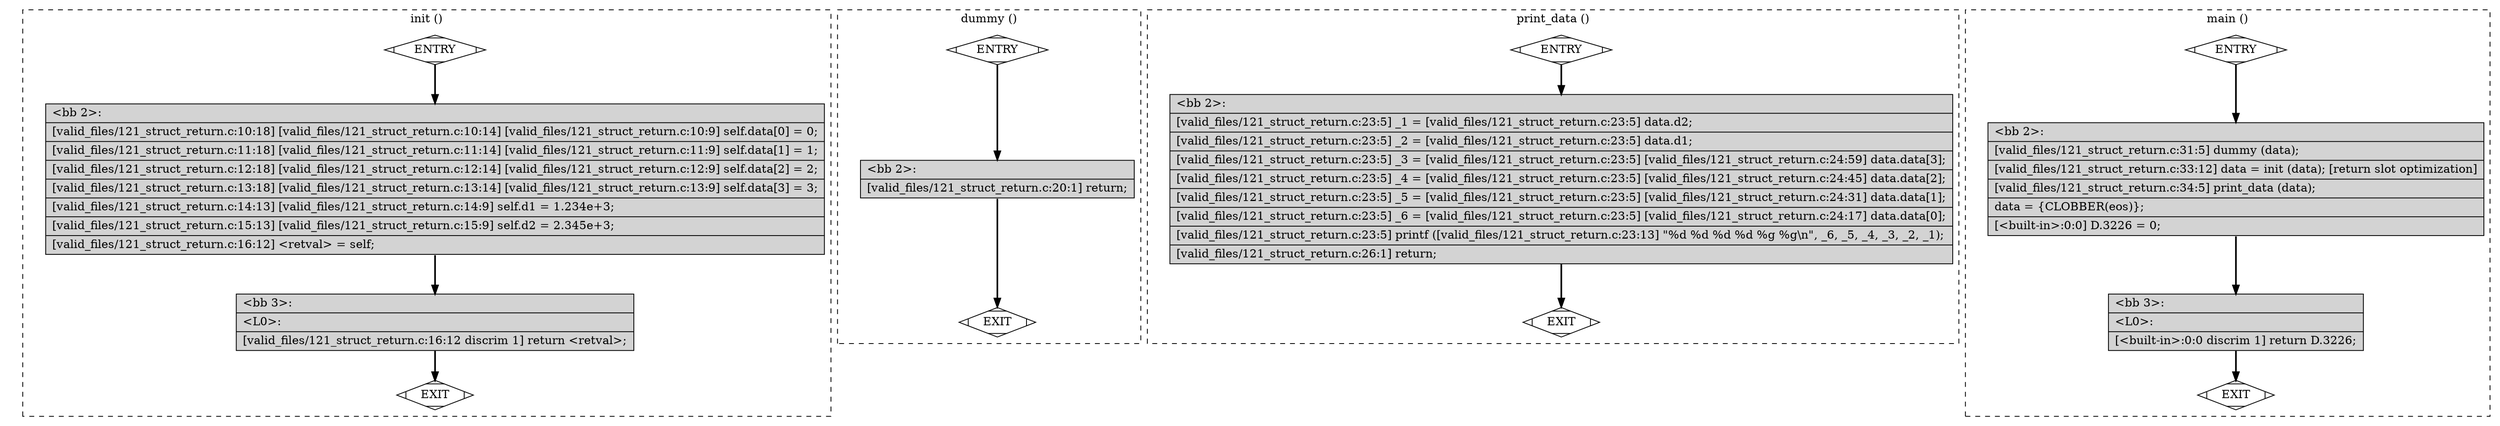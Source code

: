 digraph "a-121_struct_return.c.015t.cfg" {
overlap=false;
subgraph "cluster_init" {
	style="dashed";
	color="black";
	label="init ()";
	fn_0_basic_block_0 [shape=Mdiamond,style=filled,fillcolor=white,label="ENTRY"];

	fn_0_basic_block_1 [shape=Mdiamond,style=filled,fillcolor=white,label="EXIT"];

	fn_0_basic_block_2 [shape=record,style=filled,fillcolor=lightgrey,label="{\<bb\ 2\>:\l\
|[valid_files/121_struct_return.c:10:18]\ [valid_files/121_struct_return.c:10:14]\ [valid_files/121_struct_return.c:10:9]\ self.data[0]\ =\ 0;\l\
|[valid_files/121_struct_return.c:11:18]\ [valid_files/121_struct_return.c:11:14]\ [valid_files/121_struct_return.c:11:9]\ self.data[1]\ =\ 1;\l\
|[valid_files/121_struct_return.c:12:18]\ [valid_files/121_struct_return.c:12:14]\ [valid_files/121_struct_return.c:12:9]\ self.data[2]\ =\ 2;\l\
|[valid_files/121_struct_return.c:13:18]\ [valid_files/121_struct_return.c:13:14]\ [valid_files/121_struct_return.c:13:9]\ self.data[3]\ =\ 3;\l\
|[valid_files/121_struct_return.c:14:13]\ [valid_files/121_struct_return.c:14:9]\ self.d1\ =\ 1.234e+3;\l\
|[valid_files/121_struct_return.c:15:13]\ [valid_files/121_struct_return.c:15:9]\ self.d2\ =\ 2.345e+3;\l\
|[valid_files/121_struct_return.c:16:12]\ \<retval\>\ =\ self;\l\
}"];

	fn_0_basic_block_3 [shape=record,style=filled,fillcolor=lightgrey,label="{\<bb\ 3\>:\l\
|\<L0\>:\l\
|[valid_files/121_struct_return.c:16:12\ discrim\ 1]\ return\ \<retval\>;\l\
}"];

	fn_0_basic_block_0:s -> fn_0_basic_block_2:n [style="solid,bold",color=black,weight=100,constraint=true];
	fn_0_basic_block_2:s -> fn_0_basic_block_3:n [style="solid,bold",color=black,weight=100,constraint=true];
	fn_0_basic_block_3:s -> fn_0_basic_block_1:n [style="solid,bold",color=black,weight=10,constraint=true];
	fn_0_basic_block_0:s -> fn_0_basic_block_1:n [style="invis",constraint=true];
}
subgraph "cluster_dummy" {
	style="dashed";
	color="black";
	label="dummy ()";
	fn_1_basic_block_0 [shape=Mdiamond,style=filled,fillcolor=white,label="ENTRY"];

	fn_1_basic_block_1 [shape=Mdiamond,style=filled,fillcolor=white,label="EXIT"];

	fn_1_basic_block_2 [shape=record,style=filled,fillcolor=lightgrey,label="{\<bb\ 2\>:\l\
|[valid_files/121_struct_return.c:20:1]\ return;\l\
}"];

	fn_1_basic_block_0:s -> fn_1_basic_block_2:n [style="solid,bold",color=black,weight=100,constraint=true];
	fn_1_basic_block_2:s -> fn_1_basic_block_1:n [style="solid,bold",color=black,weight=10,constraint=true];
	fn_1_basic_block_0:s -> fn_1_basic_block_1:n [style="invis",constraint=true];
}
subgraph "cluster_print_data" {
	style="dashed";
	color="black";
	label="print_data ()";
	fn_2_basic_block_0 [shape=Mdiamond,style=filled,fillcolor=white,label="ENTRY"];

	fn_2_basic_block_1 [shape=Mdiamond,style=filled,fillcolor=white,label="EXIT"];

	fn_2_basic_block_2 [shape=record,style=filled,fillcolor=lightgrey,label="{\<bb\ 2\>:\l\
|[valid_files/121_struct_return.c:23:5]\ _1\ =\ [valid_files/121_struct_return.c:23:5]\ data.d2;\l\
|[valid_files/121_struct_return.c:23:5]\ _2\ =\ [valid_files/121_struct_return.c:23:5]\ data.d1;\l\
|[valid_files/121_struct_return.c:23:5]\ _3\ =\ [valid_files/121_struct_return.c:23:5]\ [valid_files/121_struct_return.c:24:59]\ data.data[3];\l\
|[valid_files/121_struct_return.c:23:5]\ _4\ =\ [valid_files/121_struct_return.c:23:5]\ [valid_files/121_struct_return.c:24:45]\ data.data[2];\l\
|[valid_files/121_struct_return.c:23:5]\ _5\ =\ [valid_files/121_struct_return.c:23:5]\ [valid_files/121_struct_return.c:24:31]\ data.data[1];\l\
|[valid_files/121_struct_return.c:23:5]\ _6\ =\ [valid_files/121_struct_return.c:23:5]\ [valid_files/121_struct_return.c:24:17]\ data.data[0];\l\
|[valid_files/121_struct_return.c:23:5]\ printf\ ([valid_files/121_struct_return.c:23:13]\ \"%d\ %d\ %d\ %d\ %g\ %g\\n\",\ _6,\ _5,\ _4,\ _3,\ _2,\ _1);\l\
|[valid_files/121_struct_return.c:26:1]\ return;\l\
}"];

	fn_2_basic_block_0:s -> fn_2_basic_block_2:n [style="solid,bold",color=black,weight=100,constraint=true];
	fn_2_basic_block_2:s -> fn_2_basic_block_1:n [style="solid,bold",color=black,weight=10,constraint=true];
	fn_2_basic_block_0:s -> fn_2_basic_block_1:n [style="invis",constraint=true];
}
subgraph "cluster_main" {
	style="dashed";
	color="black";
	label="main ()";
	fn_3_basic_block_0 [shape=Mdiamond,style=filled,fillcolor=white,label="ENTRY"];

	fn_3_basic_block_1 [shape=Mdiamond,style=filled,fillcolor=white,label="EXIT"];

	fn_3_basic_block_2 [shape=record,style=filled,fillcolor=lightgrey,label="{\<bb\ 2\>:\l\
|[valid_files/121_struct_return.c:31:5]\ dummy\ (data);\l\
|[valid_files/121_struct_return.c:33:12]\ data\ =\ init\ (data);\ [return\ slot\ optimization]\l\
|[valid_files/121_struct_return.c:34:5]\ print_data\ (data);\l\
|data\ =\ \{CLOBBER(eos)\};\l\
|[\<built-in\>:0:0]\ D.3226\ =\ 0;\l\
}"];

	fn_3_basic_block_3 [shape=record,style=filled,fillcolor=lightgrey,label="{\<bb\ 3\>:\l\
|\<L0\>:\l\
|[\<built-in\>:0:0\ discrim\ 1]\ return\ D.3226;\l\
}"];

	fn_3_basic_block_0:s -> fn_3_basic_block_2:n [style="solid,bold",color=black,weight=100,constraint=true];
	fn_3_basic_block_2:s -> fn_3_basic_block_3:n [style="solid,bold",color=black,weight=100,constraint=true];
	fn_3_basic_block_3:s -> fn_3_basic_block_1:n [style="solid,bold",color=black,weight=10,constraint=true];
	fn_3_basic_block_0:s -> fn_3_basic_block_1:n [style="invis",constraint=true];
}
}
